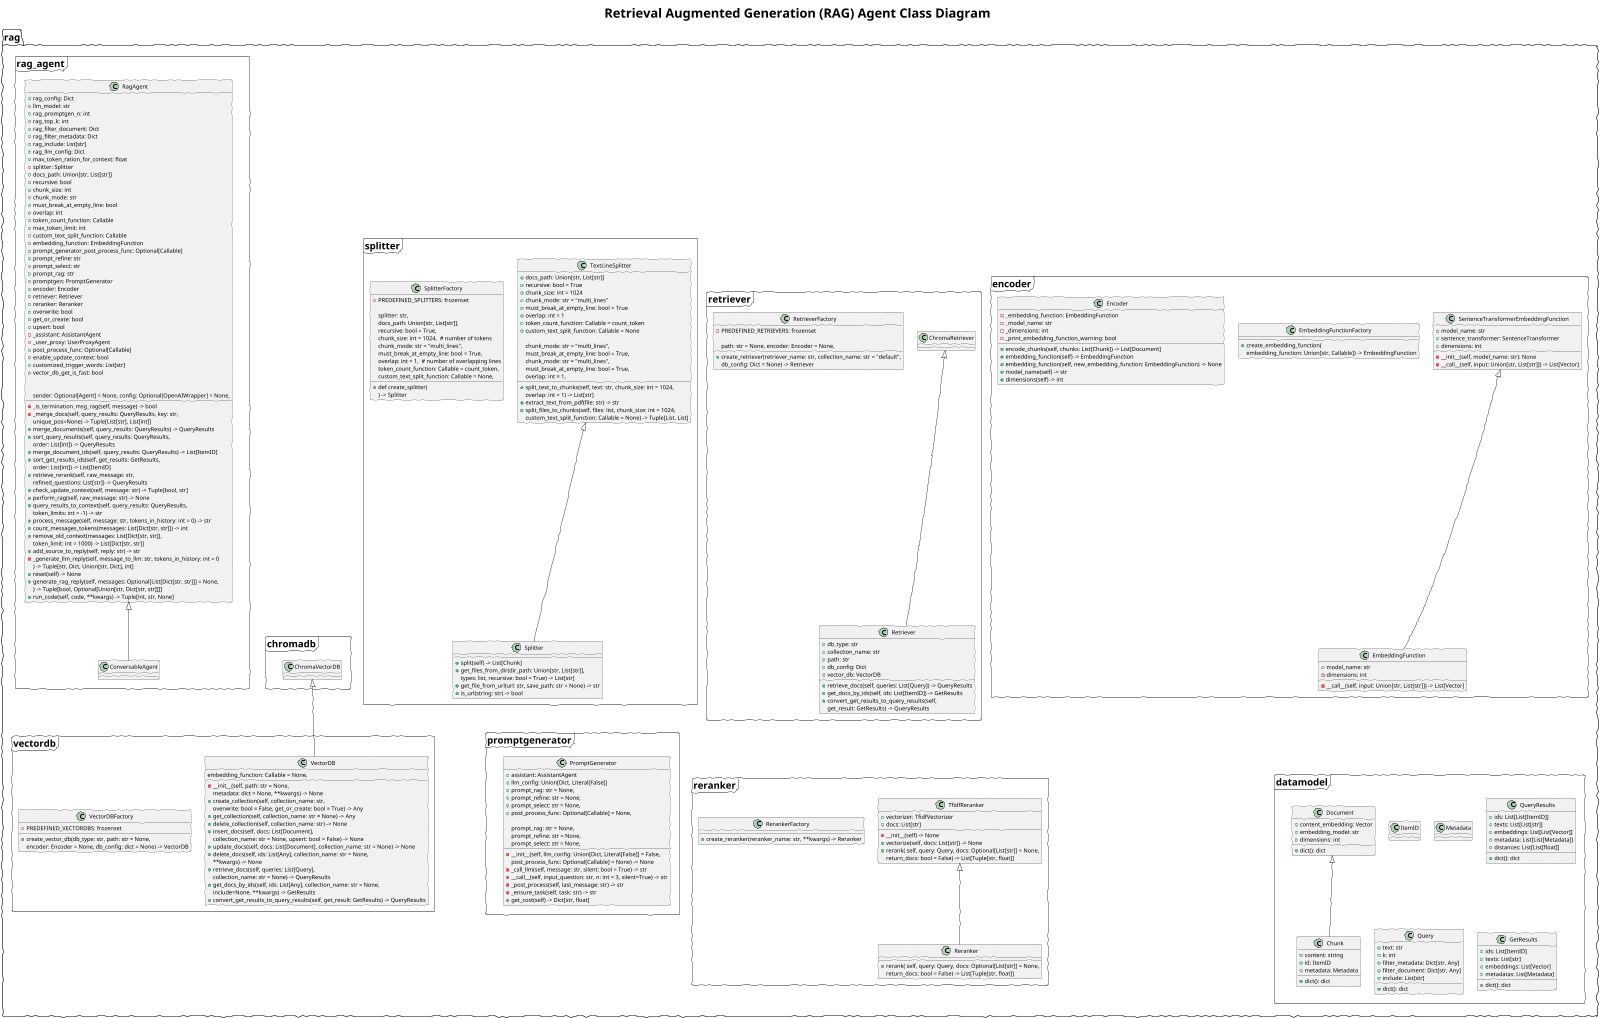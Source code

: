@startuml

scale 1600 width
skinparam handwritten true
skinparam titleFontSize 32
skinparam PackageFontSize 24
skinparam ArrowFontSize 24
skinparam NodeFontSize 24
skinparam FrameFontSize 24
skinparam ComponentFontSize 24
skinparam ActorFontSize 24

title Retrieval Augmented Generation (RAG) Agent Class Diagram


package rag{
     frame datamodel{
        class ItemID
        class Metadata
        class Chunk {
            + content: string
            + id: ItemID
            + metadata: Metadata

            + dict(): dict
        }
        class Document {
            + content_embedding: Vector
            + embedding_model: str
            + dimensions: int

            + dict(): dict
        }
        Document <|-- Chunk
        class QueryResults {
            + ids: List[List[ItemID]]
            + texts: List[List[str]]
            + embeddings: List[List[Vector]]
            + metadata: List[List[Metadata]]
            + distances: List[List[float]]

            + dict(): dict
        }

        class Query {
            + text: str
            + k: int
            + filter_metadata: Dict[str, Any]
            + filter_document: Dict[str, Any]
            + include: List[str]

            + dict(): dict
        }
        class GetResults {
            + ids: List[ItemID]
            + texts: List[str]
            + embeddings: List[Vector]
            + metadatas: List[Metadata]

            + dict(): dict
        }
    }

    frame encoder{
        class EmbeddingFunction {
            + model_name: str
            - dimensions: int

            - __call__(self, input: Union[str, List[str]]) -> List[Vector]
        }

        class SentenceTransformerEmbeddingFunction{
            + model_name: str
            + sentence_transformer: SentenceTransformer
            + dimensions: int

            - __init__(self, model_name: str): None
            - __call__(self, input: Union[str, List[str]]) -> List[Vector]
        }

        class EmbeddingFunctionFactory{
            + create_embedding_function(
                embedding_function: Union[str, Callable]) -> EmbeddingFunction
        }

        class Encoder{
            - _embedding_function: EmbeddingFunction
            - _model_name: str
            - _dimensions: int
            - _print_embedding_function_warning: bool

            + encode_chunks(self, chunks: List[Chunk]) -> List[Document]
            + embedding_function(self) -> EmbeddingFunction
            + embedding_function(self, new_embedding_function: EmbeddingFunction) -> None
            + model_name(self) -> str
            + dimensions(self) -> int
        }

        SentenceTransformerEmbeddingFunction <|-- EmbeddingFunction
        ' Encoder -[hidden]-> EmbeddingFunctionFactory

    }
    frame promptgenerator{
        class PromptGenerator {
            + assistant: AssistantAgent
            + llm_config: Union[Dict, Literal[False]]
            + prompt_rag: str = None,
            + prompt_refine: str = None,
            + prompt_select: str = None,
            + post_process_func: Optional[Callable] = None,

            - __init__(self, llm_config: Union[Dict, Literal[False]] = False,
                prompt_rag: str = None,
                prompt_refine: str = None,
                prompt_select: str = None,
                post_process_func: Optional[Callable] = None) -> None
            - _call_llm(self, message: str, silent: bool = True) -> str
            - __call__(self, input_question: str, n: int = 3, silent=True) -> str
            - _post_process(self, last_message: str) -> str
            - _ensure_task(self, task: str) -> str
            + get_cost(self) -> Dict[str, float]
        }
    }

    frame reranker{
        class Reranker {
            + rerank( self, query: Query, docs: Optional[List[str]] = None,
                return_docs: bool = False) -> List[Tuple[str, float]]
        }

        class TfidfReranker{
            + vectorizer: TfidfVectorizer
            + docs: List[str]

            - __init__(self) -> None
            + vectorize(self, docs: List[str]) -> None
            + rerank( self, query: Query, docs: Optional[List[str]] = None,
                return_docs: bool = False) -> List[Tuple[str, float]]
        }

        class RerankerFactory{
            + create_reranker(reranker_name: str, **kwargs) -> Reranker
        }

        TfidfReranker <|-- Reranker
        ' Reranker -[hidden]-> RerankerFactory
    }

    frame retriever{
        class Retriever{
            + db_type: str
            + collection_name: str
            + path: str
            + db_config: Dict
            + vector_db: VectorDB

            + retrieve_docs(self, queries: List[Query]) -> QueryResults
            + get_docs_by_ids(self, ids: List[ItemID]) -> GetResults
            + convert_get_results_to_query_results(self,
                get_result: GetResults) -> QueryResults
        }

        class ChromaRetriever{}

        class RetrieverFactory{
            - PREDEFINED_RETRIEVERS: frozenset

            + create_retriever(retriever_name: str, collection_name: str = "default",
                path: str = None, encoder: Encoder = None,
                db_config: Dict = None) -> Retriever
        }

        ChromaRetriever <|-- Retriever
        ' Retriever -[hidden]-> RetrieverFactory
    }

    frame splitter{
        class Splitter{
            + split(self) -> List[Chunk]
            + get_files_from_dir(dir_path: Union[str, List[str]],
                types: list, recursive: bool = True) -> List[str]
            + get_file_from_url(url: str, save_path: str = None) -> str
            + is_url(string: str) -> bool
        }

        class TextLineSplitter{
            + docs_path: Union[str, List[str]]
            + recursive: bool = True
            + chunk_size: int = 1024
            + chunk_mode: str = "multi_lines"
            + must_break_at_empty_line: bool = True
            + overlap: int = 1
            + token_count_function: Callable = count_token
            + custom_text_split_function: Callable = None

            + split_text_to_chunks(self, text: str, chunk_size: int = 1024,
                chunk_mode: str = "multi_lines",
                must_break_at_empty_line: bool = True,
                overlap: int = 1) -> List[str]
            + extract_text_from_pdf(file: str) -> str
            + split_files_to_chunks(self, files: list, chunk_size: int = 1024,
                chunk_mode: str = "multi_lines",
                must_break_at_empty_line: bool = True,
                overlap: int = 1,
                custom_text_split_function: Callable = None) -> Tuple[List, List]
        }

        TextLineSplitter <|-- Splitter

        class SplitterFactory{
            - PREDEFINED_SPLITTERS: frozenset

            + def create_splitter(
                splitter: str,
                docs_path: Union[str, List[str]],
                recursive: bool = True,
                chunk_size: int = 1024,  # number of tokens
                chunk_mode: str = "multi_lines",
                must_break_at_empty_line: bool = True,
                overlap: int = 1,  # number of overlapping lines
                token_count_function: Callable = count_token,
                custom_text_split_function: Callable = None,
            ) -> Splitter
        }
        ' Splitter -[hidden]-> SplitterFactory
    }

    frame vectordb{
        class VectorDB{
            - __init__(self, path: str = None,
                embedding_function: Callable = None,
                metadata: dict = None, **kwargs) -> None
            + create_collection(self, collection_name: str,
                overwrite: bool = False, get_or_create: bool = True) -> Any
            + get_collection(self, collection_name: str = None) -> Any
            + delete_collection(self, collection_name: str) -> None
            + insert_docs(self, docs: List[Document],
                collection_name: str = None, upsert: bool = False) -> None
            + update_docs(self, docs: List[Document], collection_name: str = None) -> None
            + delete_docs(self, ids: List[Any], collection_name: str = None,
                **kwargs) -> None
            + retrieve_docs(self, queries: List[Query],
                collection_name: str = None) -> QueryResults
            + get_docs_by_ids(self, ids: List[Any], collection_name: str = None,
                include=None, **kwargs) -> GetResults
            + convert_get_results_to_query_results(self, get_result: GetResults) -> QueryResults
        }

        class VectorDBFactory{
            - PREDEFINED_VECTORDBS: frozenset

            + create_vector_db(db_type: str, path: str = None,
                encoder: Encoder = None, db_config: dict = None) -> VectorDB
        }
        ' VectorDB -[hidden]-> VectorDBFactory
    }
    frame chromadb{
        class ChromaVectorDB{}
    }
    ChromaVectorDB <|-- VectorDB
    frame rag_agent{
        class RagAgent{
            + rag_config: Dict
            + llm_model: str
            + rag_promptgen_n: int
            + rag_top_k: int
            + rag_filter_document: Dict
            + rag_filter_metadata: Dict
            + rag_include: List[str]
            + rag_llm_config: Dict
            + max_token_ration_for_context: float
            - splitter: Splitter
            + docs_path: Union[str, List[str]]
            + recursive: bool
            + chunk_size: int
            + chunk_mode: str
            + must_break_at_empty_line: bool
            + overlap: int
            + token_count_function: Callable
            + max_token_limit: int
            + custom_text_split_function: Callable
            + embedding_function: EmbeddingFunction
            + prompt_generator_post_process_func: Optional[Callable]
            + prompt_refine: str
            + prompt_select: str
            + prompt_rag: str
            + promptgen: PromptGenerator
            + encoder: Encoder
            + retriever: Retriever
            + reranker: Reranker
            + overwrite: bool
            + get_or_create: bool
            + upsert: bool
            - _assistant: AssistantAgent
            - _user_proxy: UserProxyAgent
            + post_process_func: Optional[Callable]
            + enable_update_context: bool
            + customized_trigger_words: List[str]
            + vector_db_get_is_fast: bool


            - _is_termination_msg_rag(self, message) -> bool
            - _merge_docs(self, query_results: QueryResults, key: str,
                unique_pos=None) -> Tuple[List[str], List[int]]
            + merge_documents(self, query_results: QueryResults) -> QueryResults
            + sort_query_results(self, query_results: QueryResults,
                order: List[int]) -> QueryResults
            + merge_document_ids(self, query_results: QueryResults) -> List[ItemID]
            + sort_get_results_ids(self, get_results: GetResults,
                order: List[int]) -> List[ItemID]
            + retrieve_rerank(self, raw_message: str,
                refined_questions: List[str]) -> QueryResults
            + check_update_context(self, message: str) -> Tuple[bool, str]
            + perform_rag(self, raw_message: str) -> None
            + query_results_to_context(self, query_results: QueryResults,
                token_limits: int = -1) -> str
            + process_message(self, message: str, tokens_in_history: int = 0) -> str
            + count_messages_tokens(messages: List[Dict[str, str]]) -> int
            + remove_old_context(messages: List[Dict[str, str]],
                token_limit: int = 1000) -> List[Dict[str, str]]
            + add_source_to_reply(self, reply: str) -> str
            - _generate_llm_reply(self, message_to_llm: str, tokens_in_history: int = 0
                ) -> Tuple[str, Dict, Union[str, Dict], int]
            + reset(self) -> None
            + generate_rag_reply(self, messages: Optional[List[Dict[str, str]]] = None,
                sender: Optional[Agent] = None, config: Optional[OpenAIWrapper] = None,
                ) -> Tuple[bool, Optional[Union[str, Dict[str, str]]]]
            + run_code(self, code, **kwargs) -> Tuple[int, str, None]
        }
        RagAgent <|-- ConversableAgent
    }

    rag_agent -[hidden]-> chromadb
    Splitter -[hidden]-> promptgenerator
    Retriever -[hidden]-> TfidfReranker
    EmbeddingFunction -[hidden]-> datamodel

@enduml
